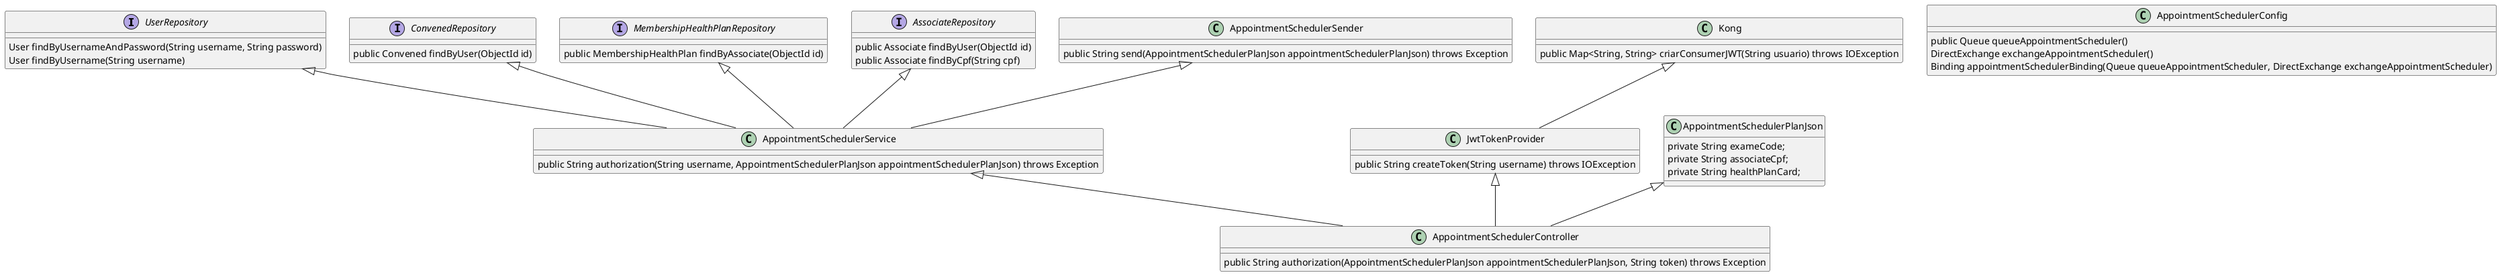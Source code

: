@startuml
'https://plantuml.com/class-diagram

interface UserRepository {
    User findByUsernameAndPassword(String username, String password)
    User findByUsername(String username)
}

interface ConvenedRepository{
    public Convened findByUser(ObjectId id)
}

interface MembershipHealthPlanRepository {
    public MembershipHealthPlan findByAssociate(ObjectId id)
}

interface AssociateRepository{
    public Associate findByUser(ObjectId id)
    public Associate findByCpf(String cpf)
}

class JwtTokenProvider {
    public String createToken(String username) throws IOException
}

class Kong {
    public Map<String, String> criarConsumerJWT(String usuario) throws IOException
}


class AppointmentSchedulerSender{
    public String send(AppointmentSchedulerPlanJson appointmentSchedulerPlanJson) throws Exception
}

class AppointmentSchedulerService {
    public String authorization(String username, AppointmentSchedulerPlanJson appointmentSchedulerPlanJson) throws Exception
}

class AppointmentSchedulerPlanJson {
	private String exameCode;
	private String associateCpf;
	private String healthPlanCard;
}

class AppointmentSchedulerController {
    public String authorization(AppointmentSchedulerPlanJson appointmentSchedulerPlanJson, String token) throws Exception
}

class AppointmentSchedulerConfig {
    public Queue queueAppointmentScheduler()
    DirectExchange exchangeAppointmentScheduler()
    Binding appointmentSchedulerBinding(Queue queueAppointmentScheduler, DirectExchange exchangeAppointmentScheduler)
}

AppointmentSchedulerSender <|-- AppointmentSchedulerService
MembershipHealthPlanRepository <|-- AppointmentSchedulerService
ConvenedRepository <|-- AppointmentSchedulerService
AssociateRepository <|-- AppointmentSchedulerService
UserRepository <|-- AppointmentSchedulerService
AppointmentSchedulerPlanJson <|-- AppointmentSchedulerController
AppointmentSchedulerService <|-- AppointmentSchedulerController
JwtTokenProvider <|-- AppointmentSchedulerController
Kong <|-- JwtTokenProvider

@enduml